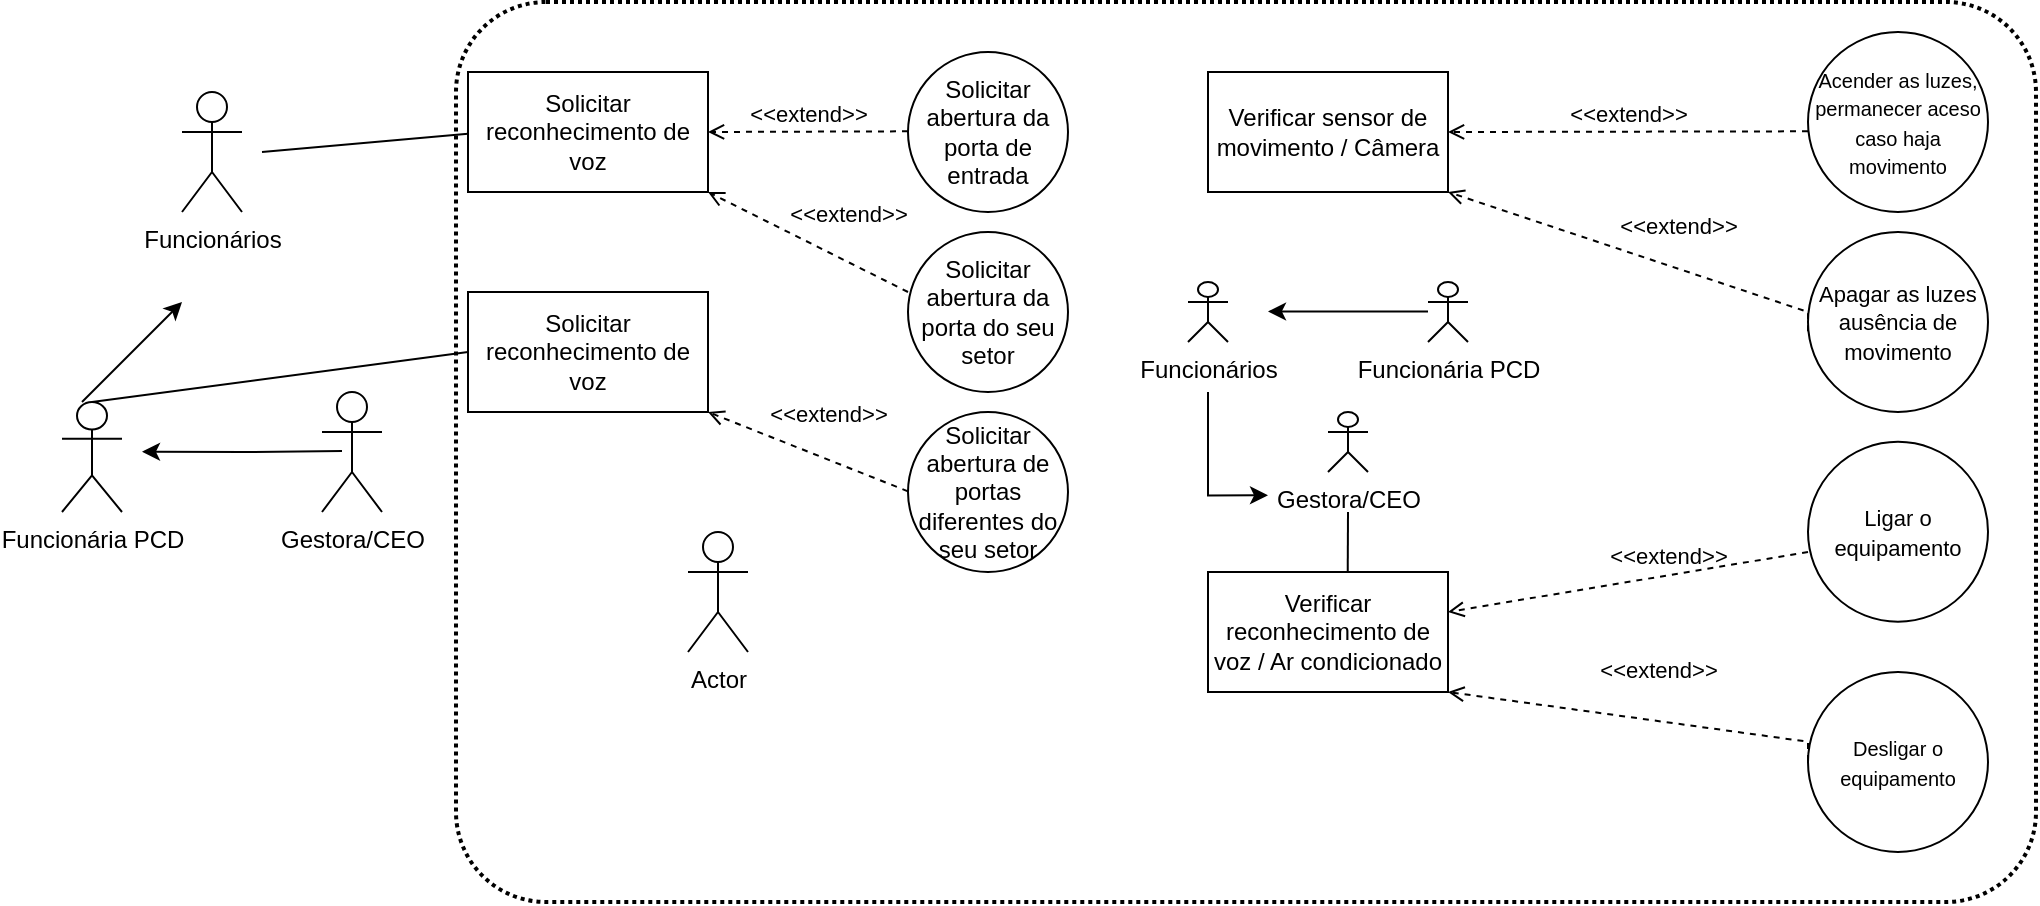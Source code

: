 <mxfile version="21.6.1" type="github">
  <diagram name="Página-1" id="U3H5CGSlpID2gLB_l7jA">
    <mxGraphModel dx="2104" dy="696" grid="1" gridSize="10" guides="1" tooltips="1" connect="1" arrows="1" fold="1" page="1" pageScale="1" pageWidth="827" pageHeight="1169" background="none" math="0" shadow="0">
      <root>
        <mxCell id="0" />
        <mxCell id="1" parent="0" />
        <mxCell id="Kz16VKC7-zQH3saANkaT-3" value="Funcionária PCD&lt;br&gt;" style="shape=umlActor;verticalLabelPosition=bottom;verticalAlign=top;html=1;outlineConnect=0;movable=1;resizable=1;rotatable=1;deletable=1;editable=1;locked=0;connectable=1;" vertex="1" parent="1">
          <mxGeometry x="-790" y="820" width="30" height="55" as="geometry" />
        </mxCell>
        <mxCell id="Kz16VKC7-zQH3saANkaT-2" value="Funcionários" style="shape=umlActor;verticalLabelPosition=bottom;verticalAlign=top;html=1;outlineConnect=0;" vertex="1" parent="1">
          <mxGeometry x="-730" y="665" width="30" height="60" as="geometry" />
        </mxCell>
        <mxCell id="Kz16VKC7-zQH3saANkaT-10" style="edgeStyle=orthogonalEdgeStyle;rounded=0;orthogonalLoop=1;jettySize=auto;html=1;exitX=0;exitY=0.333;exitDx=0;exitDy=0;exitPerimeter=0;" edge="1" parent="1">
          <mxGeometry relative="1" as="geometry">
            <mxPoint x="-750" y="844.88" as="targetPoint" />
            <mxPoint x="-650" y="844.54" as="sourcePoint" />
          </mxGeometry>
        </mxCell>
        <mxCell id="Kz16VKC7-zQH3saANkaT-9" value="Gestora/CEO" style="shape=umlActor;verticalLabelPosition=bottom;verticalAlign=top;html=1;outlineConnect=0;movable=1;resizable=1;rotatable=1;deletable=1;editable=1;locked=0;connectable=1;" vertex="1" parent="1">
          <mxGeometry x="-660" y="815" width="30" height="60" as="geometry" />
        </mxCell>
        <mxCell id="Kz16VKC7-zQH3saANkaT-30" value="Solicitar reconhecimento de voz" style="rounded=0;whiteSpace=wrap;html=1;" vertex="1" parent="1">
          <mxGeometry x="-587" y="655" width="120" height="60" as="geometry" />
        </mxCell>
        <mxCell id="Kz16VKC7-zQH3saANkaT-31" value="Solicitar reconhecimento de voz" style="rounded=0;whiteSpace=wrap;html=1;" vertex="1" parent="1">
          <mxGeometry x="-587" y="765" width="120" height="60" as="geometry" />
        </mxCell>
        <mxCell id="Kz16VKC7-zQH3saANkaT-33" value="Solicitar abertura da porta de entrada&lt;br&gt;" style="ellipse;whiteSpace=wrap;html=1;aspect=fixed;" vertex="1" parent="1">
          <mxGeometry x="-367" y="645" width="80" height="80" as="geometry" />
        </mxCell>
        <mxCell id="Kz16VKC7-zQH3saANkaT-42" value="Solicitar abertura da porta do seu setor" style="ellipse;whiteSpace=wrap;html=1;aspect=fixed;" vertex="1" parent="1">
          <mxGeometry x="-367" y="735" width="80" height="80" as="geometry" />
        </mxCell>
        <mxCell id="Kz16VKC7-zQH3saANkaT-44" value="Solicitar abertura de portas diferentes do seu setor&lt;br&gt;" style="ellipse;whiteSpace=wrap;html=1;aspect=fixed;" vertex="1" parent="1">
          <mxGeometry x="-367" y="825" width="80" height="80" as="geometry" />
        </mxCell>
        <mxCell id="Kz16VKC7-zQH3saANkaT-46" value="&amp;lt;&amp;lt;extend&amp;gt;&amp;gt;" style="html=1;verticalAlign=bottom;labelBackgroundColor=none;endArrow=open;endFill=0;dashed=1;rounded=0;entryX=1;entryY=0.5;entryDx=0;entryDy=0;" edge="1" parent="1" target="Kz16VKC7-zQH3saANkaT-30">
          <mxGeometry width="160" relative="1" as="geometry">
            <mxPoint x="-367" y="684.66" as="sourcePoint" />
            <mxPoint x="-447" y="684.66" as="targetPoint" />
          </mxGeometry>
        </mxCell>
        <mxCell id="Kz16VKC7-zQH3saANkaT-48" value="&amp;lt;&amp;lt;extend&amp;gt;&amp;gt;" style="html=1;verticalAlign=bottom;labelBackgroundColor=none;endArrow=open;endFill=0;dashed=1;rounded=0;entryX=1;entryY=1;entryDx=0;entryDy=0;jumpStyle=none;" edge="1" parent="1" target="Kz16VKC7-zQH3saANkaT-31">
          <mxGeometry x="-0.105" y="-13" width="160" relative="1" as="geometry">
            <mxPoint x="-367" y="864.66" as="sourcePoint" />
            <mxPoint x="-467" y="865" as="targetPoint" />
            <mxPoint as="offset" />
          </mxGeometry>
        </mxCell>
        <mxCell id="Kz16VKC7-zQH3saANkaT-47" value="&amp;lt;&amp;lt;extend&amp;gt;&amp;gt;" style="html=1;verticalAlign=bottom;labelBackgroundColor=none;endArrow=open;endFill=0;dashed=1;rounded=0;entryX=1;entryY=1;entryDx=0;entryDy=0;" edge="1" parent="1" target="Kz16VKC7-zQH3saANkaT-30">
          <mxGeometry x="-0.28" y="-13" width="160" relative="1" as="geometry">
            <mxPoint x="-367" y="765" as="sourcePoint" />
            <mxPoint x="-467" y="765.34" as="targetPoint" />
            <mxPoint as="offset" />
          </mxGeometry>
        </mxCell>
        <mxCell id="Kz16VKC7-zQH3saANkaT-49" value="" style="endArrow=none;html=1;rounded=0;entryX=-0.002;entryY=0.181;entryDx=0;entryDy=0;entryPerimeter=0;" edge="1" parent="1">
          <mxGeometry width="50" height="50" relative="1" as="geometry">
            <mxPoint x="-690" y="695" as="sourcePoint" />
            <mxPoint x="-587" y="685.849" as="targetPoint" />
          </mxGeometry>
        </mxCell>
        <mxCell id="Kz16VKC7-zQH3saANkaT-56" value="" style="endArrow=none;html=1;rounded=0;exitX=0.5;exitY=0;exitDx=0;exitDy=0;exitPerimeter=0;" edge="1" parent="1" source="Kz16VKC7-zQH3saANkaT-3">
          <mxGeometry width="50" height="50" relative="1" as="geometry">
            <mxPoint x="-817" y="815" as="sourcePoint" />
            <mxPoint x="-587" y="795" as="targetPoint" />
          </mxGeometry>
        </mxCell>
        <mxCell id="Kz16VKC7-zQH3saANkaT-59" value="" style="endArrow=classic;html=1;rounded=0;" edge="1" parent="1">
          <mxGeometry width="50" height="50" relative="1" as="geometry">
            <mxPoint x="-780" y="820" as="sourcePoint" />
            <mxPoint x="-730" y="770" as="targetPoint" />
          </mxGeometry>
        </mxCell>
        <mxCell id="Kz16VKC7-zQH3saANkaT-60" value="Verificar sensor de movimento / Câmera" style="rounded=0;whiteSpace=wrap;html=1;" vertex="1" parent="1">
          <mxGeometry x="-217" y="655" width="120" height="60" as="geometry" />
        </mxCell>
        <mxCell id="Kz16VKC7-zQH3saANkaT-64" value="&lt;font style=&quot;font-size: 10px;&quot;&gt;Acender as luzes, permanecer aceso caso haja movimento&lt;/font&gt;" style="ellipse;whiteSpace=wrap;html=1;aspect=fixed;" vertex="1" parent="1">
          <mxGeometry x="83" y="635" width="90" height="90" as="geometry" />
        </mxCell>
        <mxCell id="Kz16VKC7-zQH3saANkaT-65" value="&lt;font style=&quot;font-size: 11px;&quot;&gt;Apagar as luzes ausência de movimento&lt;/font&gt;" style="ellipse;whiteSpace=wrap;html=1;aspect=fixed;" vertex="1" parent="1">
          <mxGeometry x="83" y="735" width="90" height="90" as="geometry" />
        </mxCell>
        <mxCell id="Kz16VKC7-zQH3saANkaT-67" value="&amp;lt;&amp;lt;extend&amp;gt;&amp;gt;" style="html=1;verticalAlign=bottom;labelBackgroundColor=none;endArrow=open;endFill=0;dashed=1;rounded=0;entryX=1;entryY=0.5;entryDx=0;entryDy=0;" edge="1" parent="1" target="Kz16VKC7-zQH3saANkaT-60">
          <mxGeometry width="160" relative="1" as="geometry">
            <mxPoint x="83" y="684.66" as="sourcePoint" />
            <mxPoint x="-77" y="684.66" as="targetPoint" />
          </mxGeometry>
        </mxCell>
        <mxCell id="Kz16VKC7-zQH3saANkaT-68" value="&amp;lt;&amp;lt;extend&amp;gt;&amp;gt;" style="html=1;verticalAlign=bottom;labelBackgroundColor=none;endArrow=open;endFill=0;dashed=1;rounded=0;entryX=1;entryY=1;entryDx=0;entryDy=0;" edge="1" parent="1" target="Kz16VKC7-zQH3saANkaT-60">
          <mxGeometry x="-0.175" y="-12" width="160" relative="1" as="geometry">
            <mxPoint x="83" y="784.66" as="sourcePoint" />
            <mxPoint x="-97" y="785" as="targetPoint" />
            <Array as="points">
              <mxPoint x="83" y="775" />
            </Array>
            <mxPoint as="offset" />
          </mxGeometry>
        </mxCell>
        <mxCell id="Kz16VKC7-zQH3saANkaT-69" value="Verificar reconhecimento de voz / Ar condicionado" style="rounded=0;whiteSpace=wrap;html=1;" vertex="1" parent="1">
          <mxGeometry x="-217" y="905" width="120" height="60" as="geometry" />
        </mxCell>
        <mxCell id="Kz16VKC7-zQH3saANkaT-70" value="&lt;span style=&quot;font-size: 11px;&quot;&gt;Ligar o equipamento&lt;/span&gt;" style="ellipse;whiteSpace=wrap;html=1;aspect=fixed;" vertex="1" parent="1">
          <mxGeometry x="83" y="839.87" width="90" height="90" as="geometry" />
        </mxCell>
        <mxCell id="Kz16VKC7-zQH3saANkaT-71" value="&lt;font style=&quot;font-size: 10px;&quot;&gt;Desligar o equipamento&lt;/font&gt;" style="ellipse;whiteSpace=wrap;html=1;aspect=fixed;" vertex="1" parent="1">
          <mxGeometry x="83" y="955" width="90" height="90" as="geometry" />
        </mxCell>
        <mxCell id="Kz16VKC7-zQH3saANkaT-72" value="&amp;lt;&amp;lt;extend&amp;gt;&amp;gt;" style="html=1;verticalAlign=bottom;labelBackgroundColor=none;endArrow=open;endFill=0;dashed=1;rounded=0;" edge="1" parent="1" target="Kz16VKC7-zQH3saANkaT-69">
          <mxGeometry x="-0.221" y="-1" width="160" relative="1" as="geometry">
            <mxPoint x="83" y="895" as="sourcePoint" />
            <mxPoint x="-91.6" y="855.3" as="targetPoint" />
            <Array as="points">
              <mxPoint x="83" y="895" />
            </Array>
            <mxPoint as="offset" />
          </mxGeometry>
        </mxCell>
        <mxCell id="Kz16VKC7-zQH3saANkaT-73" value="&amp;lt;&amp;lt;extend&amp;gt;&amp;gt;" style="html=1;verticalAlign=bottom;labelBackgroundColor=none;endArrow=open;endFill=0;dashed=1;rounded=0;entryX=1;entryY=1;entryDx=0;entryDy=0;" edge="1" parent="1" target="Kz16VKC7-zQH3saANkaT-69">
          <mxGeometry x="-0.088" y="-16" width="160" relative="1" as="geometry">
            <mxPoint x="83" y="999.53" as="sourcePoint" />
            <mxPoint x="-97" y="929.87" as="targetPoint" />
            <Array as="points">
              <mxPoint x="83" y="989.87" />
            </Array>
            <mxPoint as="offset" />
          </mxGeometry>
        </mxCell>
        <mxCell id="Kz16VKC7-zQH3saANkaT-74" value="Actor" style="shape=umlActor;verticalLabelPosition=bottom;verticalAlign=top;html=1;outlineConnect=0;" vertex="1" parent="1">
          <mxGeometry x="-477" y="885" width="30" height="60" as="geometry" />
        </mxCell>
        <mxCell id="Kz16VKC7-zQH3saANkaT-76" value="Gestora/CEO&lt;br&gt;" style="shape=umlActor;verticalLabelPosition=bottom;verticalAlign=top;html=1;outlineConnect=0;" vertex="1" parent="1">
          <mxGeometry x="-157" y="825" width="20" height="30" as="geometry" />
        </mxCell>
        <mxCell id="Kz16VKC7-zQH3saANkaT-84" style="edgeStyle=orthogonalEdgeStyle;rounded=0;orthogonalLoop=1;jettySize=auto;html=1;exitX=0.5;exitY=0.5;exitDx=0;exitDy=0;exitPerimeter=0;" edge="1" parent="1">
          <mxGeometry relative="1" as="geometry">
            <mxPoint x="-187" y="774.71" as="targetPoint" />
            <mxPoint x="-107" y="774.71" as="sourcePoint" />
          </mxGeometry>
        </mxCell>
        <mxCell id="Kz16VKC7-zQH3saANkaT-77" value="Funcionária PCD&lt;br&gt;" style="shape=umlActor;verticalLabelPosition=bottom;verticalAlign=top;html=1;outlineConnect=0;" vertex="1" parent="1">
          <mxGeometry x="-107" y="760" width="20" height="30" as="geometry" />
        </mxCell>
        <mxCell id="Kz16VKC7-zQH3saANkaT-87" style="edgeStyle=orthogonalEdgeStyle;rounded=0;orthogonalLoop=1;jettySize=auto;html=1;exitX=1;exitY=1;exitDx=0;exitDy=0;exitPerimeter=0;entryX=0;entryY=0.333;entryDx=0;entryDy=0;entryPerimeter=0;" edge="1" parent="1">
          <mxGeometry relative="1" as="geometry">
            <mxPoint x="-217" y="815" as="sourcePoint" />
            <mxPoint x="-187" y="866.667" as="targetPoint" />
            <Array as="points">
              <mxPoint x="-217" y="867" />
            </Array>
          </mxGeometry>
        </mxCell>
        <mxCell id="Kz16VKC7-zQH3saANkaT-81" value="Funcionários&lt;br&gt;" style="shape=umlActor;verticalLabelPosition=bottom;verticalAlign=top;html=1;outlineConnect=0;" vertex="1" parent="1">
          <mxGeometry x="-227" y="760" width="20" height="30" as="geometry" />
        </mxCell>
        <mxCell id="Kz16VKC7-zQH3saANkaT-91" value="" style="endArrow=none;html=1;rounded=0;exitX=0.499;exitY=-0.029;exitDx=0;exitDy=0;exitPerimeter=0;" edge="1" parent="1">
          <mxGeometry width="50" height="50" relative="1" as="geometry">
            <mxPoint x="-147.14" y="905" as="sourcePoint" />
            <mxPoint x="-147" y="875" as="targetPoint" />
          </mxGeometry>
        </mxCell>
        <mxCell id="Kz16VKC7-zQH3saANkaT-98" value="" style="rounded=1;arcSize=10;dashed=1;fillColor=none;gradientColor=none;dashPattern=1 1;strokeWidth=2;movable=1;resizable=1;rotatable=1;deletable=1;editable=1;locked=0;connectable=1;container=1;" vertex="1" parent="1">
          <mxGeometry x="-593" y="620" width="790" height="450" as="geometry" />
        </mxCell>
      </root>
    </mxGraphModel>
  </diagram>
</mxfile>
